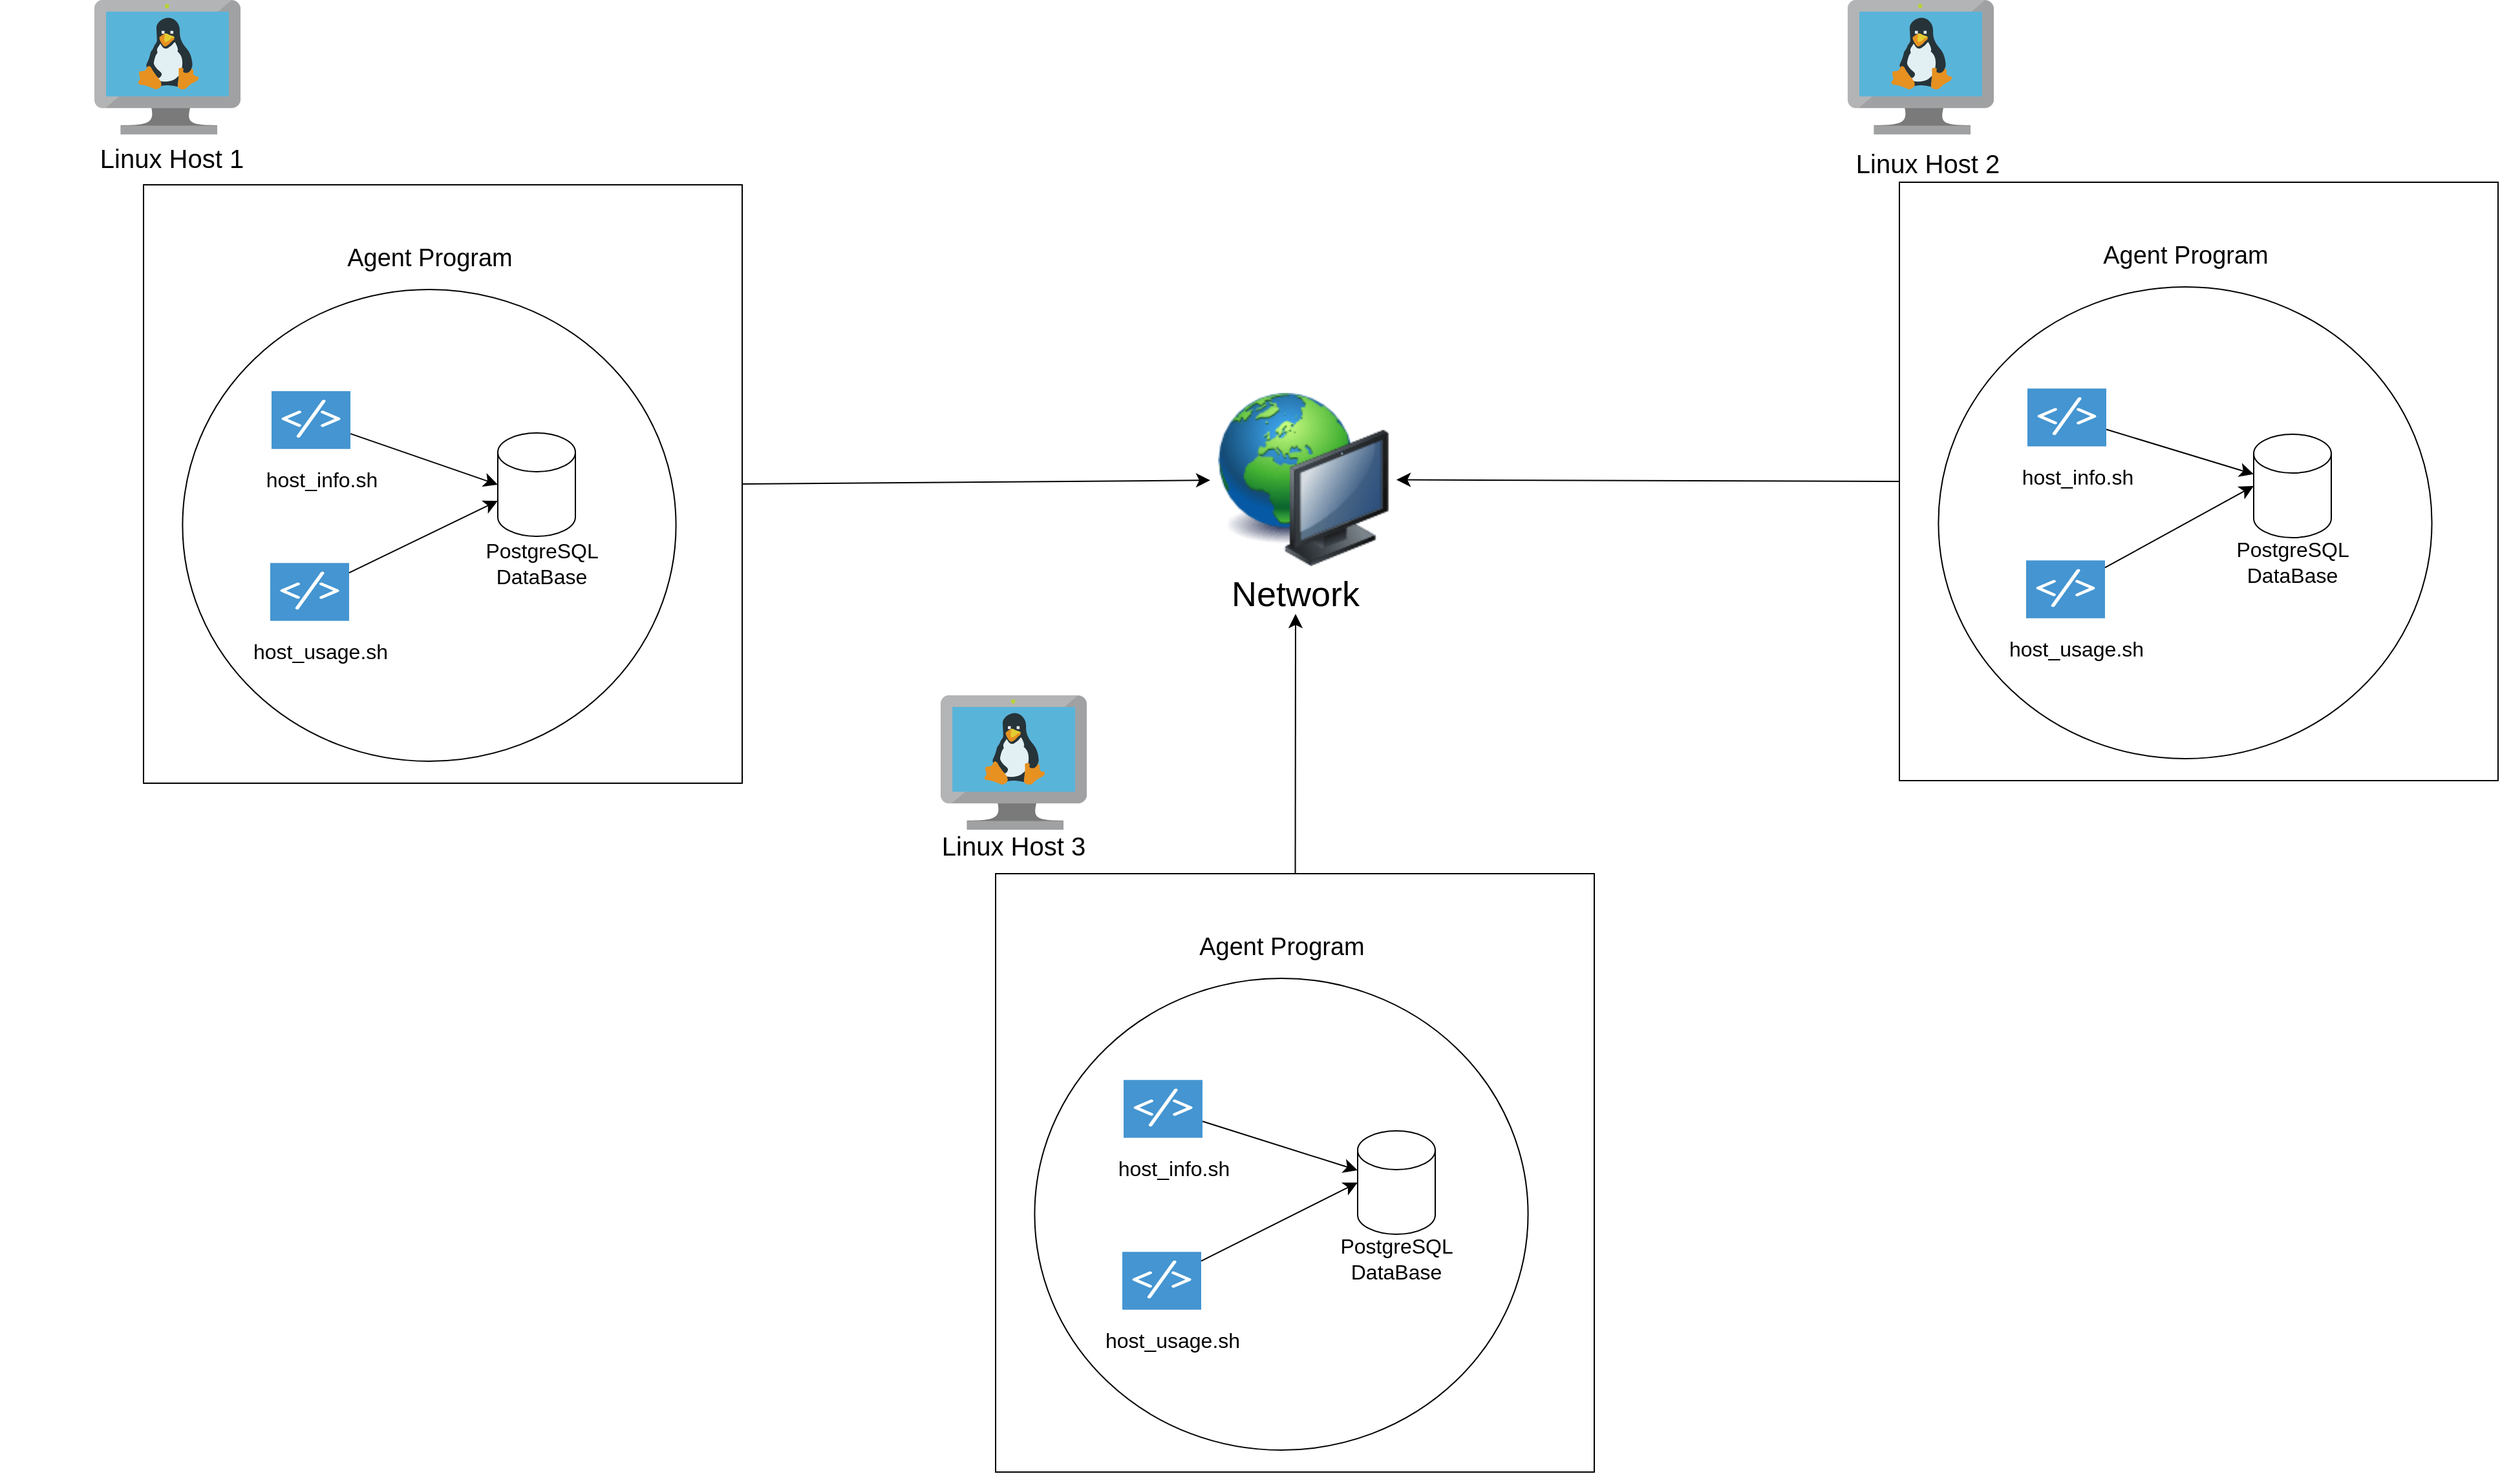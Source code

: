 <mxfile version="25.0.3">
  <diagram name="Page-1" id="c1r5SE8SaftmfTVvVmYt">
    <mxGraphModel dx="4088" dy="2106" grid="0" gridSize="10" guides="1" tooltips="1" connect="1" arrows="1" fold="1" page="0" pageScale="1" pageWidth="850" pageHeight="1100" math="0" shadow="0">
      <root>
        <mxCell id="0" />
        <mxCell id="1" parent="0" />
        <mxCell id="wx1HlKbN1Lb9Qgyo55UY-42" value="_" style="whiteSpace=wrap;html=1;aspect=fixed;" vertex="1" parent="1">
          <mxGeometry x="-855" y="-253" width="463" height="463" as="geometry" />
        </mxCell>
        <mxCell id="wx1HlKbN1Lb9Qgyo55UY-2" value="" style="ellipse;whiteSpace=wrap;html=1;" vertex="1" parent="1">
          <mxGeometry x="-824.8" y="-172" width="381.6" height="365" as="geometry" />
        </mxCell>
        <mxCell id="wx1HlKbN1Lb9Qgyo55UY-8" value="&lt;font style=&quot;font-size: 20px;&quot;&gt;Linux Host 1&lt;/font&gt;" style="text;html=1;align=center;verticalAlign=middle;whiteSpace=wrap;rounded=0;fontSize=16;" vertex="1" parent="1">
          <mxGeometry x="-966" y="-289" width="266.05" height="30" as="geometry" />
        </mxCell>
        <mxCell id="wx1HlKbN1Lb9Qgyo55UY-11" value="&lt;font style=&quot;font-size: 19px;&quot;&gt;Agent Program&lt;/font&gt;" style="text;html=1;align=center;verticalAlign=middle;whiteSpace=wrap;rounded=0;fontSize=16;" vertex="1" parent="1">
          <mxGeometry x="-773.5" y="-216" width="279" height="39" as="geometry" />
        </mxCell>
        <mxCell id="wx1HlKbN1Lb9Qgyo55UY-15" value="" style="shadow=0;dashed=0;html=1;strokeColor=none;fillColor=#4495D1;labelPosition=center;verticalLabelPosition=bottom;verticalAlign=top;align=center;outlineConnect=0;shape=mxgraph.veeam.script;" vertex="1" parent="1">
          <mxGeometry x="-756" y="-93.4" width="61" height="44.8" as="geometry" />
        </mxCell>
        <mxCell id="wx1HlKbN1Lb9Qgyo55UY-19" value="h&lt;span style=&quot;background-color: initial;&quot;&gt;ost_info.sh&lt;/span&gt;" style="text;html=1;align=center;verticalAlign=middle;whiteSpace=wrap;rounded=0;fontSize=16;" vertex="1" parent="1">
          <mxGeometry x="-747" y="-40.3" width="60" height="30" as="geometry" />
        </mxCell>
        <mxCell id="wx1HlKbN1Lb9Qgyo55UY-20" value="" style="shape=cylinder3;whiteSpace=wrap;html=1;boundedLbl=1;backgroundOutline=1;size=15;" vertex="1" parent="1">
          <mxGeometry x="-581" y="-61" width="60" height="80" as="geometry" />
        </mxCell>
        <mxCell id="wx1HlKbN1Lb9Qgyo55UY-22" style="edgeStyle=none;curved=1;rounded=0;orthogonalLoop=1;jettySize=auto;html=1;exitX=1;exitY=0.75;exitDx=0;exitDy=0;fontSize=12;startSize=8;endSize=8;" edge="1" parent="1">
          <mxGeometry relative="1" as="geometry">
            <mxPoint x="-521" y="-4.5" as="sourcePoint" />
            <mxPoint x="-521" y="-4.5" as="targetPoint" />
          </mxGeometry>
        </mxCell>
        <mxCell id="wx1HlKbN1Lb9Qgyo55UY-26" value="PostgreSQL DataBase" style="text;html=1;align=center;verticalAlign=middle;whiteSpace=wrap;rounded=0;fontSize=16;" vertex="1" parent="1">
          <mxGeometry x="-577" y="25" width="60" height="30" as="geometry" />
        </mxCell>
        <mxCell id="wx1HlKbN1Lb9Qgyo55UY-30" value="" style="shadow=0;dashed=0;html=1;strokeColor=none;fillColor=#4495D1;labelPosition=center;verticalLabelPosition=bottom;verticalAlign=top;align=center;outlineConnect=0;shape=mxgraph.veeam.script;" vertex="1" parent="1">
          <mxGeometry x="-757" y="39.6" width="61" height="44.8" as="geometry" />
        </mxCell>
        <mxCell id="wx1HlKbN1Lb9Qgyo55UY-31" value="h&lt;span style=&quot;background-color: initial;&quot;&gt;ost_usage.sh&lt;/span&gt;" style="text;html=1;align=center;verticalAlign=middle;whiteSpace=wrap;rounded=0;fontSize=16;" vertex="1" parent="1">
          <mxGeometry x="-748" y="92.7" width="60" height="30" as="geometry" />
        </mxCell>
        <mxCell id="wx1HlKbN1Lb9Qgyo55UY-33" style="edgeStyle=none;curved=1;rounded=0;orthogonalLoop=1;jettySize=auto;html=1;exitX=1;exitY=0.75;exitDx=0;exitDy=0;fontSize=12;startSize=8;endSize=8;" edge="1" parent="1">
          <mxGeometry relative="1" as="geometry">
            <mxPoint x="-522" y="128.5" as="sourcePoint" />
            <mxPoint x="-522" y="128.5" as="targetPoint" />
          </mxGeometry>
        </mxCell>
        <mxCell id="wx1HlKbN1Lb9Qgyo55UY-39" value="" style="image;sketch=0;aspect=fixed;html=1;points=[];align=center;fontSize=12;image=img/lib/mscae/VM_Linux.svg;" vertex="1" parent="1">
          <mxGeometry x="-893" y="-396" width="113.04" height="104" as="geometry" />
        </mxCell>
        <mxCell id="wx1HlKbN1Lb9Qgyo55UY-115" style="edgeStyle=none;curved=1;rounded=0;orthogonalLoop=1;jettySize=auto;html=1;exitX=0;exitY=0.5;exitDx=0;exitDy=0;fontSize=12;startSize=8;endSize=8;" edge="1" parent="1" source="wx1HlKbN1Lb9Qgyo55UY-78" target="wx1HlKbN1Lb9Qgyo55UY-112">
          <mxGeometry relative="1" as="geometry" />
        </mxCell>
        <mxCell id="wx1HlKbN1Lb9Qgyo55UY-78" value="" style="whiteSpace=wrap;html=1;aspect=fixed;" vertex="1" parent="1">
          <mxGeometry x="503" y="-255" width="463" height="463" as="geometry" />
        </mxCell>
        <mxCell id="wx1HlKbN1Lb9Qgyo55UY-79" value="" style="ellipse;whiteSpace=wrap;html=1;" vertex="1" parent="1">
          <mxGeometry x="533.2" y="-174" width="381.6" height="365" as="geometry" />
        </mxCell>
        <mxCell id="wx1HlKbN1Lb9Qgyo55UY-80" value="&lt;font style=&quot;font-size: 20px;&quot;&gt;Linux Host 2&lt;/font&gt;" style="text;html=1;align=center;verticalAlign=middle;whiteSpace=wrap;rounded=0;fontSize=16;" vertex="1" parent="1">
          <mxGeometry x="418" y="-285" width="214.05" height="30" as="geometry" />
        </mxCell>
        <mxCell id="wx1HlKbN1Lb9Qgyo55UY-81" value="&lt;font style=&quot;font-size: 19px;&quot;&gt;Agent Program&lt;/font&gt;" style="text;html=1;align=center;verticalAlign=middle;whiteSpace=wrap;rounded=0;fontSize=16;" vertex="1" parent="1">
          <mxGeometry x="584.5" y="-218" width="279" height="39" as="geometry" />
        </mxCell>
        <mxCell id="wx1HlKbN1Lb9Qgyo55UY-82" value="" style="edgeStyle=none;curved=1;rounded=0;orthogonalLoop=1;jettySize=auto;html=1;fontSize=12;startSize=8;endSize=8;" edge="1" parent="1" source="wx1HlKbN1Lb9Qgyo55UY-83" target="wx1HlKbN1Lb9Qgyo55UY-85">
          <mxGeometry relative="1" as="geometry" />
        </mxCell>
        <mxCell id="wx1HlKbN1Lb9Qgyo55UY-83" value="" style="shadow=0;dashed=0;html=1;strokeColor=none;fillColor=#4495D1;labelPosition=center;verticalLabelPosition=bottom;verticalAlign=top;align=center;outlineConnect=0;shape=mxgraph.veeam.script;" vertex="1" parent="1">
          <mxGeometry x="602" y="-95.4" width="61" height="44.8" as="geometry" />
        </mxCell>
        <mxCell id="wx1HlKbN1Lb9Qgyo55UY-84" value="h&lt;span style=&quot;background-color: initial;&quot;&gt;ost_info.sh&lt;/span&gt;" style="text;html=1;align=center;verticalAlign=middle;whiteSpace=wrap;rounded=0;fontSize=16;" vertex="1" parent="1">
          <mxGeometry x="611" y="-42.3" width="60" height="30" as="geometry" />
        </mxCell>
        <mxCell id="wx1HlKbN1Lb9Qgyo55UY-85" value="" style="shape=cylinder3;whiteSpace=wrap;html=1;boundedLbl=1;backgroundOutline=1;size=15;" vertex="1" parent="1">
          <mxGeometry x="777" y="-60" width="60" height="80" as="geometry" />
        </mxCell>
        <mxCell id="wx1HlKbN1Lb9Qgyo55UY-86" style="edgeStyle=none;curved=1;rounded=0;orthogonalLoop=1;jettySize=auto;html=1;exitX=1;exitY=0.75;exitDx=0;exitDy=0;fontSize=12;startSize=8;endSize=8;" edge="1" parent="1">
          <mxGeometry relative="1" as="geometry">
            <mxPoint x="837" y="-6.5" as="sourcePoint" />
            <mxPoint x="837" y="-6.5" as="targetPoint" />
          </mxGeometry>
        </mxCell>
        <mxCell id="wx1HlKbN1Lb9Qgyo55UY-87" value="PostgreSQL DataBase" style="text;html=1;align=center;verticalAlign=middle;whiteSpace=wrap;rounded=0;fontSize=16;" vertex="1" parent="1">
          <mxGeometry x="777" y="24" width="60" height="30" as="geometry" />
        </mxCell>
        <mxCell id="wx1HlKbN1Lb9Qgyo55UY-89" value="" style="shadow=0;dashed=0;html=1;strokeColor=none;fillColor=#4495D1;labelPosition=center;verticalLabelPosition=bottom;verticalAlign=top;align=center;outlineConnect=0;shape=mxgraph.veeam.script;" vertex="1" parent="1">
          <mxGeometry x="601" y="37.6" width="61" height="44.8" as="geometry" />
        </mxCell>
        <mxCell id="wx1HlKbN1Lb9Qgyo55UY-90" value="h&lt;span style=&quot;background-color: initial;&quot;&gt;ost_usage.sh&lt;/span&gt;" style="text;html=1;align=center;verticalAlign=middle;whiteSpace=wrap;rounded=0;fontSize=16;" vertex="1" parent="1">
          <mxGeometry x="610" y="90.7" width="60" height="30" as="geometry" />
        </mxCell>
        <mxCell id="wx1HlKbN1Lb9Qgyo55UY-92" style="edgeStyle=none;curved=1;rounded=0;orthogonalLoop=1;jettySize=auto;html=1;exitX=1;exitY=0.75;exitDx=0;exitDy=0;fontSize=12;startSize=8;endSize=8;" edge="1" parent="1">
          <mxGeometry relative="1" as="geometry">
            <mxPoint x="836" y="126.5" as="sourcePoint" />
            <mxPoint x="836" y="126.5" as="targetPoint" />
          </mxGeometry>
        </mxCell>
        <mxCell id="wx1HlKbN1Lb9Qgyo55UY-126" style="edgeStyle=none;curved=1;rounded=0;orthogonalLoop=1;jettySize=auto;html=1;entryX=0.5;entryY=1;entryDx=0;entryDy=0;fontSize=12;startSize=8;endSize=8;" edge="1" parent="1" source="wx1HlKbN1Lb9Qgyo55UY-95" target="wx1HlKbN1Lb9Qgyo55UY-113">
          <mxGeometry relative="1" as="geometry" />
        </mxCell>
        <mxCell id="wx1HlKbN1Lb9Qgyo55UY-95" value="" style="whiteSpace=wrap;html=1;aspect=fixed;" vertex="1" parent="1">
          <mxGeometry x="-196" y="280" width="463" height="463" as="geometry" />
        </mxCell>
        <mxCell id="wx1HlKbN1Lb9Qgyo55UY-96" value="" style="ellipse;whiteSpace=wrap;html=1;" vertex="1" parent="1">
          <mxGeometry x="-165.8" y="361" width="381.6" height="365" as="geometry" />
        </mxCell>
        <mxCell id="wx1HlKbN1Lb9Qgyo55UY-97" value="&lt;font style=&quot;font-size: 20px;&quot;&gt;Linux Host 3&lt;/font&gt;" style="text;html=1;align=center;verticalAlign=middle;whiteSpace=wrap;rounded=0;fontSize=16;" vertex="1" parent="1">
          <mxGeometry x="-273" y="243" width="182.05" height="30" as="geometry" />
        </mxCell>
        <mxCell id="wx1HlKbN1Lb9Qgyo55UY-98" value="&lt;font style=&quot;font-size: 19px;&quot;&gt;Agent Program&lt;/font&gt;" style="text;html=1;align=center;verticalAlign=middle;whiteSpace=wrap;rounded=0;fontSize=16;" vertex="1" parent="1">
          <mxGeometry x="-114.5" y="317" width="279" height="39" as="geometry" />
        </mxCell>
        <mxCell id="wx1HlKbN1Lb9Qgyo55UY-99" value="" style="edgeStyle=none;curved=1;rounded=0;orthogonalLoop=1;jettySize=auto;html=1;fontSize=12;startSize=8;endSize=8;" edge="1" parent="1" source="wx1HlKbN1Lb9Qgyo55UY-100" target="wx1HlKbN1Lb9Qgyo55UY-102">
          <mxGeometry relative="1" as="geometry" />
        </mxCell>
        <mxCell id="wx1HlKbN1Lb9Qgyo55UY-100" value="" style="shadow=0;dashed=0;html=1;strokeColor=none;fillColor=#4495D1;labelPosition=center;verticalLabelPosition=bottom;verticalAlign=top;align=center;outlineConnect=0;shape=mxgraph.veeam.script;" vertex="1" parent="1">
          <mxGeometry x="-97" y="439.6" width="61" height="44.8" as="geometry" />
        </mxCell>
        <mxCell id="wx1HlKbN1Lb9Qgyo55UY-101" value="h&lt;span style=&quot;background-color: initial;&quot;&gt;ost_info.sh&lt;/span&gt;" style="text;html=1;align=center;verticalAlign=middle;whiteSpace=wrap;rounded=0;fontSize=16;" vertex="1" parent="1">
          <mxGeometry x="-88" y="492.7" width="60" height="30" as="geometry" />
        </mxCell>
        <mxCell id="wx1HlKbN1Lb9Qgyo55UY-102" value="" style="shape=cylinder3;whiteSpace=wrap;html=1;boundedLbl=1;backgroundOutline=1;size=15;" vertex="1" parent="1">
          <mxGeometry x="84" y="479" width="60" height="80" as="geometry" />
        </mxCell>
        <mxCell id="wx1HlKbN1Lb9Qgyo55UY-103" style="edgeStyle=none;curved=1;rounded=0;orthogonalLoop=1;jettySize=auto;html=1;exitX=1;exitY=0.75;exitDx=0;exitDy=0;fontSize=12;startSize=8;endSize=8;" edge="1" parent="1">
          <mxGeometry relative="1" as="geometry">
            <mxPoint x="138" y="528.5" as="sourcePoint" />
            <mxPoint x="138" y="528.5" as="targetPoint" />
          </mxGeometry>
        </mxCell>
        <mxCell id="wx1HlKbN1Lb9Qgyo55UY-104" value="PostgreSQL DataBase" style="text;html=1;align=center;verticalAlign=middle;whiteSpace=wrap;rounded=0;fontSize=16;" vertex="1" parent="1">
          <mxGeometry x="84" y="563" width="60" height="30" as="geometry" />
        </mxCell>
        <mxCell id="wx1HlKbN1Lb9Qgyo55UY-106" value="" style="shadow=0;dashed=0;html=1;strokeColor=none;fillColor=#4495D1;labelPosition=center;verticalLabelPosition=bottom;verticalAlign=top;align=center;outlineConnect=0;shape=mxgraph.veeam.script;" vertex="1" parent="1">
          <mxGeometry x="-98" y="572.6" width="61" height="44.8" as="geometry" />
        </mxCell>
        <mxCell id="wx1HlKbN1Lb9Qgyo55UY-107" value="h&lt;span style=&quot;background-color: initial;&quot;&gt;ost_usage.sh&lt;/span&gt;" style="text;html=1;align=center;verticalAlign=middle;whiteSpace=wrap;rounded=0;fontSize=16;" vertex="1" parent="1">
          <mxGeometry x="-89" y="625.7" width="60" height="30" as="geometry" />
        </mxCell>
        <mxCell id="wx1HlKbN1Lb9Qgyo55UY-109" style="edgeStyle=none;curved=1;rounded=0;orthogonalLoop=1;jettySize=auto;html=1;exitX=1;exitY=0.75;exitDx=0;exitDy=0;fontSize=12;startSize=8;endSize=8;" edge="1" parent="1">
          <mxGeometry relative="1" as="geometry">
            <mxPoint x="137" y="661.5" as="sourcePoint" />
            <mxPoint x="137" y="661.5" as="targetPoint" />
          </mxGeometry>
        </mxCell>
        <mxCell id="wx1HlKbN1Lb9Qgyo55UY-112" value="" style="image;html=1;image=img/lib/clip_art/computers/Network_128x128.png" vertex="1" parent="1">
          <mxGeometry x="-30" y="-92" width="144" height="134" as="geometry" />
        </mxCell>
        <mxCell id="wx1HlKbN1Lb9Qgyo55UY-113" value="&lt;font style=&quot;font-size: 27px;&quot;&gt;Network&lt;/font&gt;" style="text;html=1;align=center;verticalAlign=middle;whiteSpace=wrap;rounded=0;fontSize=16;" vertex="1" parent="1">
          <mxGeometry x="-26" y="49" width="124" height="30" as="geometry" />
        </mxCell>
        <mxCell id="wx1HlKbN1Lb9Qgyo55UY-114" style="edgeStyle=none;curved=1;rounded=0;orthogonalLoop=1;jettySize=auto;html=1;exitX=1;exitY=0.5;exitDx=0;exitDy=0;fontSize=12;startSize=8;endSize=8;" edge="1" parent="1" source="wx1HlKbN1Lb9Qgyo55UY-42" target="wx1HlKbN1Lb9Qgyo55UY-112">
          <mxGeometry relative="1" as="geometry" />
        </mxCell>
        <mxCell id="wx1HlKbN1Lb9Qgyo55UY-117" value="" style="image;sketch=0;aspect=fixed;html=1;points=[];align=center;fontSize=12;image=img/lib/mscae/VM_Linux.svg;" vertex="1" parent="1">
          <mxGeometry x="463" y="-396" width="113.04" height="104" as="geometry" />
        </mxCell>
        <mxCell id="wx1HlKbN1Lb9Qgyo55UY-118" value="" style="image;sketch=0;aspect=fixed;html=1;points=[];align=center;fontSize=12;image=img/lib/mscae/VM_Linux.svg;" vertex="1" parent="1">
          <mxGeometry x="-238.49" y="142" width="113.04" height="104" as="geometry" />
        </mxCell>
        <mxCell id="wx1HlKbN1Lb9Qgyo55UY-119" style="edgeStyle=none;curved=1;rounded=0;orthogonalLoop=1;jettySize=auto;html=1;exitX=0.5;exitY=0;exitDx=0;exitDy=0;fontSize=12;startSize=8;endSize=8;" edge="1" parent="1">
          <mxGeometry relative="1" as="geometry">
            <mxPoint x="525.025" y="-310" as="sourcePoint" />
            <mxPoint x="525.025" y="-310" as="targetPoint" />
          </mxGeometry>
        </mxCell>
        <mxCell id="wx1HlKbN1Lb9Qgyo55UY-120" style="edgeStyle=none;curved=1;rounded=0;orthogonalLoop=1;jettySize=auto;html=1;entryX=0;entryY=0.5;entryDx=0;entryDy=0;entryPerimeter=0;fontSize=12;startSize=8;endSize=8;" edge="1" parent="1" source="wx1HlKbN1Lb9Qgyo55UY-15" target="wx1HlKbN1Lb9Qgyo55UY-20">
          <mxGeometry relative="1" as="geometry" />
        </mxCell>
        <mxCell id="wx1HlKbN1Lb9Qgyo55UY-122" style="edgeStyle=none;curved=1;rounded=0;orthogonalLoop=1;jettySize=auto;html=1;entryX=0;entryY=0.5;entryDx=0;entryDy=0;entryPerimeter=0;fontSize=12;startSize=8;endSize=8;" edge="1" parent="1" source="wx1HlKbN1Lb9Qgyo55UY-89" target="wx1HlKbN1Lb9Qgyo55UY-85">
          <mxGeometry relative="1" as="geometry" />
        </mxCell>
        <mxCell id="wx1HlKbN1Lb9Qgyo55UY-123" style="edgeStyle=none;curved=1;rounded=0;orthogonalLoop=1;jettySize=auto;html=1;entryX=0;entryY=0.5;entryDx=0;entryDy=0;entryPerimeter=0;fontSize=12;startSize=8;endSize=8;" edge="1" parent="1" source="wx1HlKbN1Lb9Qgyo55UY-106" target="wx1HlKbN1Lb9Qgyo55UY-102">
          <mxGeometry relative="1" as="geometry" />
        </mxCell>
        <mxCell id="wx1HlKbN1Lb9Qgyo55UY-124" style="edgeStyle=none;curved=1;rounded=0;orthogonalLoop=1;jettySize=auto;html=1;entryX=0;entryY=0;entryDx=0;entryDy=52.5;entryPerimeter=0;fontSize=12;startSize=8;endSize=8;" edge="1" parent="1" source="wx1HlKbN1Lb9Qgyo55UY-30" target="wx1HlKbN1Lb9Qgyo55UY-20">
          <mxGeometry relative="1" as="geometry" />
        </mxCell>
      </root>
    </mxGraphModel>
  </diagram>
</mxfile>
